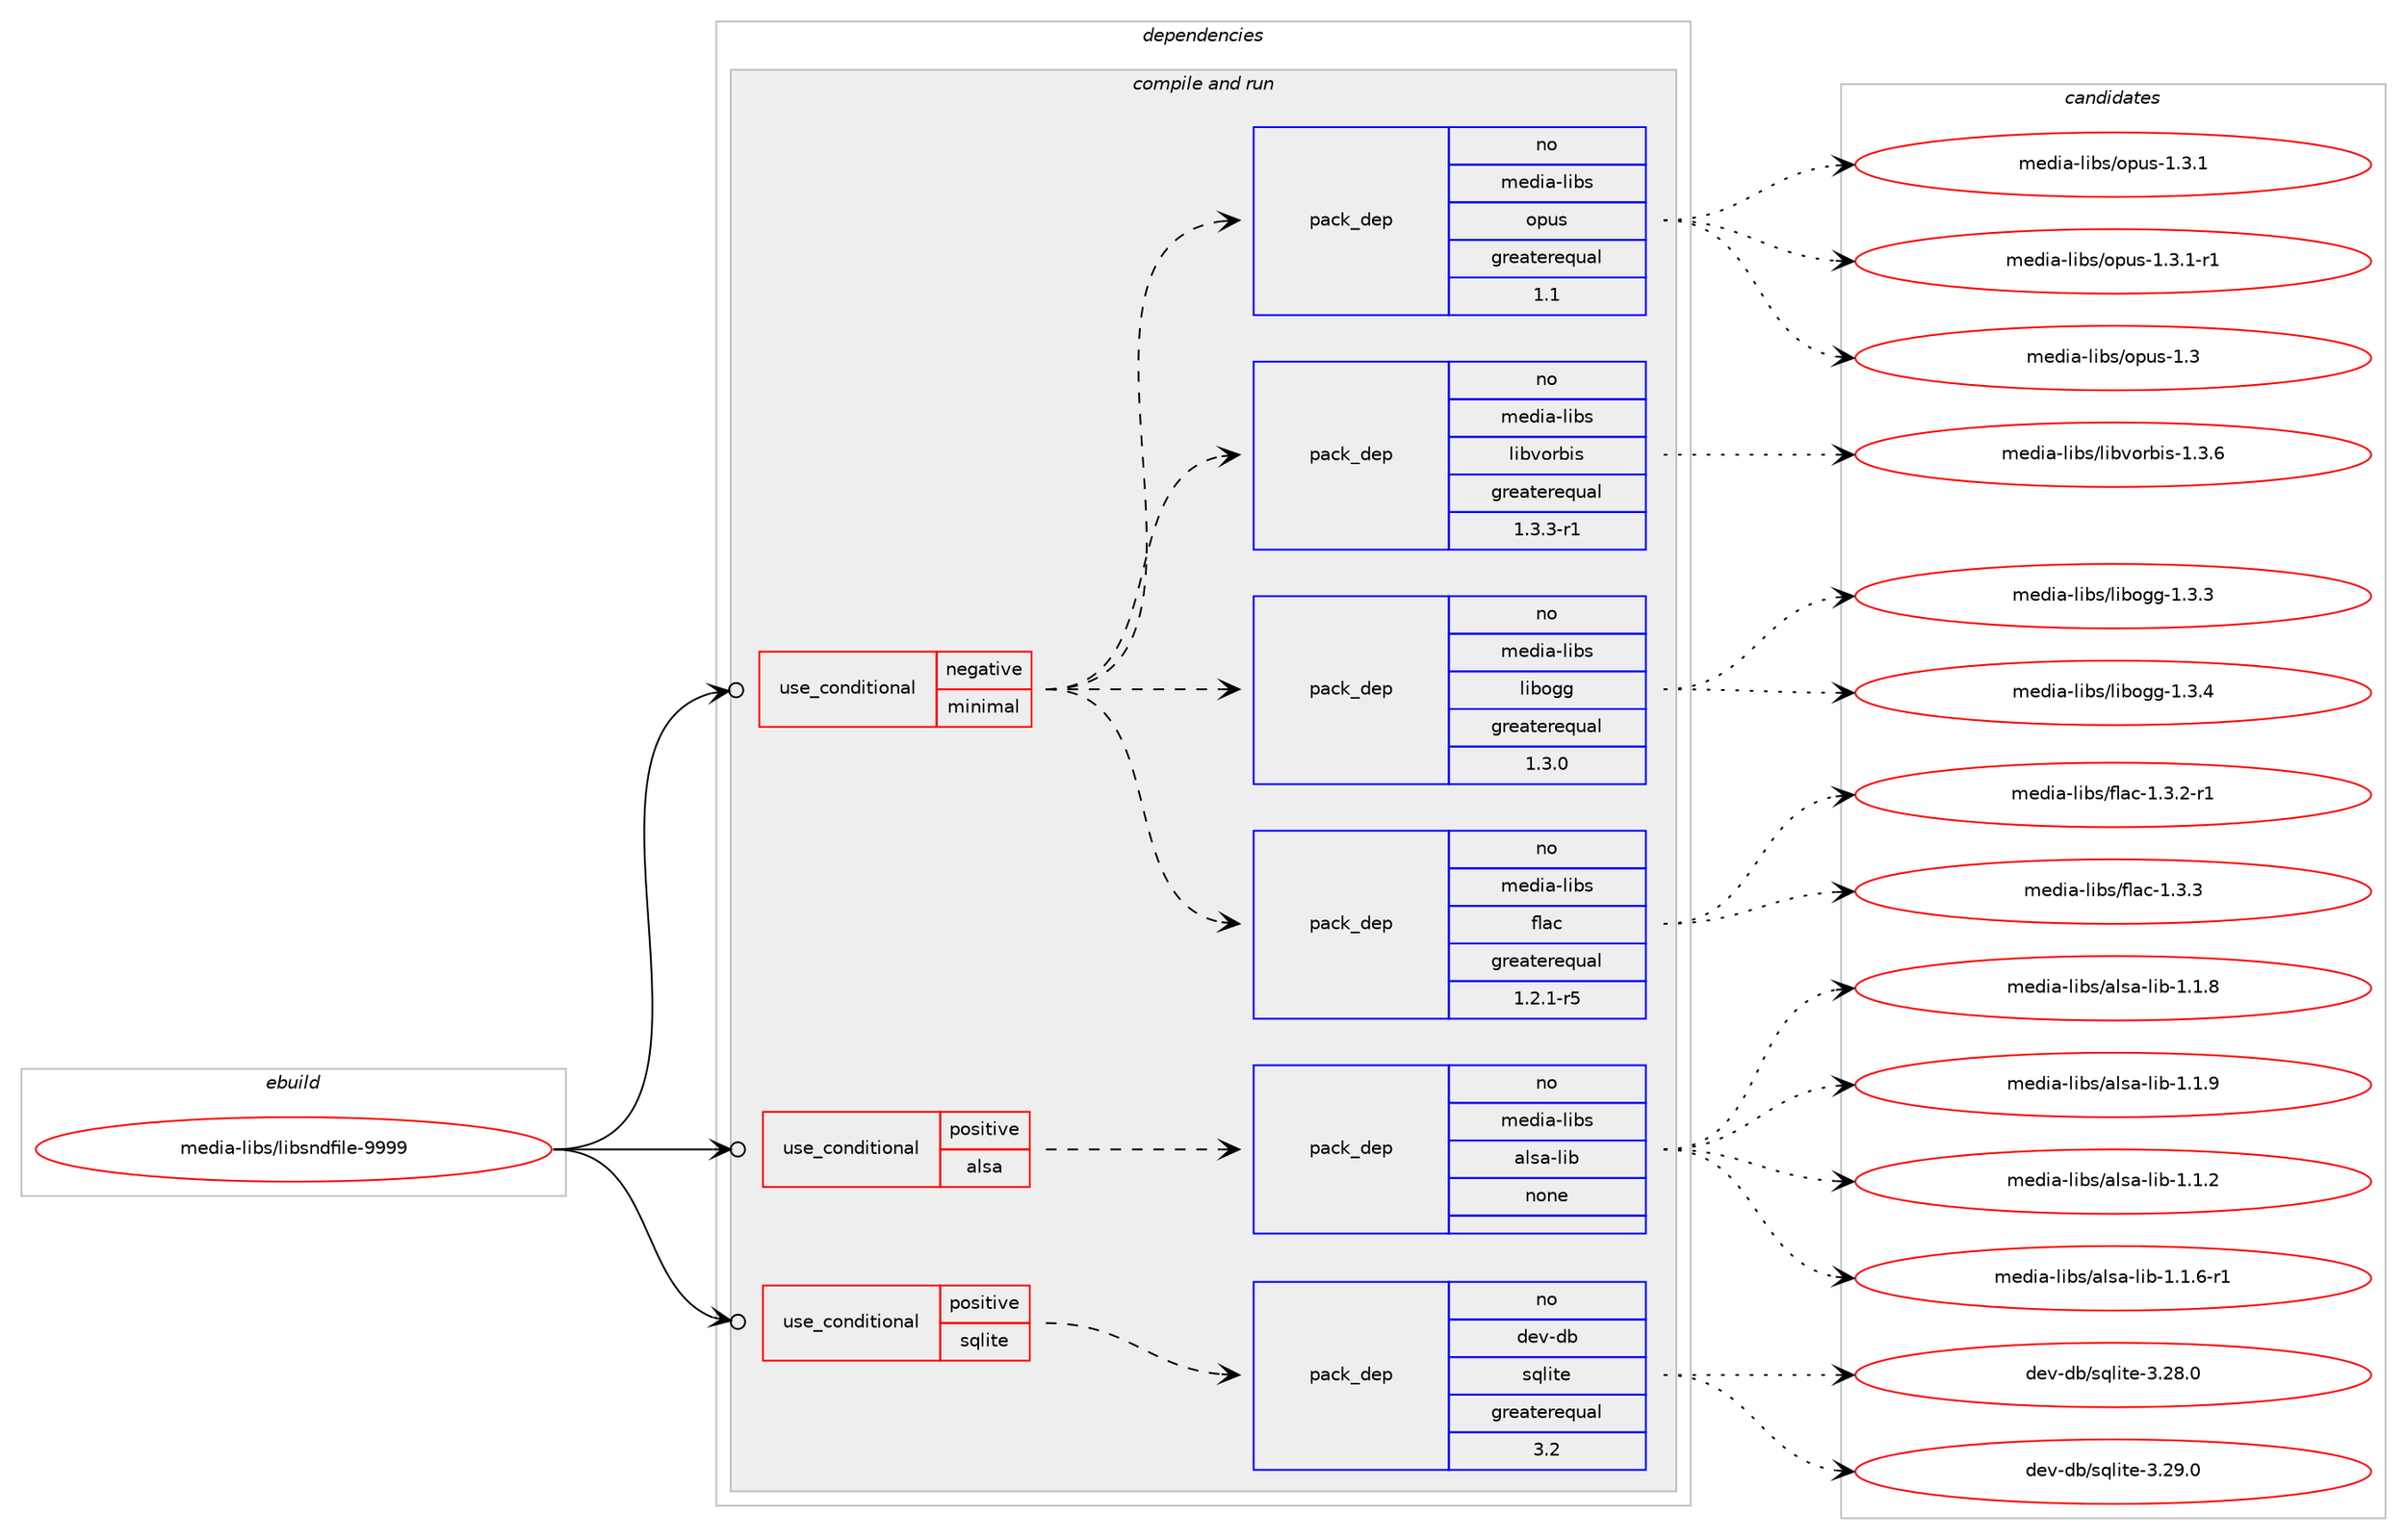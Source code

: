 digraph prolog {

# *************
# Graph options
# *************

newrank=true;
concentrate=true;
compound=true;
graph [rankdir=LR,fontname=Helvetica,fontsize=10,ranksep=1.5];#, ranksep=2.5, nodesep=0.2];
edge  [arrowhead=vee];
node  [fontname=Helvetica,fontsize=10];

# **********
# The ebuild
# **********

subgraph cluster_leftcol {
color=gray;
rank=same;
label=<<i>ebuild</i>>;
id [label="media-libs/libsndfile-9999", color=red, width=4, href="../media-libs/libsndfile-9999.svg"];
}

# ****************
# The dependencies
# ****************

subgraph cluster_midcol {
color=gray;
label=<<i>dependencies</i>>;
subgraph cluster_compile {
fillcolor="#eeeeee";
style=filled;
label=<<i>compile</i>>;
}
subgraph cluster_compileandrun {
fillcolor="#eeeeee";
style=filled;
label=<<i>compile and run</i>>;
subgraph cond191828 {
dependency788776 [label=<<TABLE BORDER="0" CELLBORDER="1" CELLSPACING="0" CELLPADDING="4"><TR><TD ROWSPAN="3" CELLPADDING="10">use_conditional</TD></TR><TR><TD>negative</TD></TR><TR><TD>minimal</TD></TR></TABLE>>, shape=none, color=red];
subgraph pack583205 {
dependency788777 [label=<<TABLE BORDER="0" CELLBORDER="1" CELLSPACING="0" CELLPADDING="4" WIDTH="220"><TR><TD ROWSPAN="6" CELLPADDING="30">pack_dep</TD></TR><TR><TD WIDTH="110">no</TD></TR><TR><TD>media-libs</TD></TR><TR><TD>flac</TD></TR><TR><TD>greaterequal</TD></TR><TR><TD>1.2.1-r5</TD></TR></TABLE>>, shape=none, color=blue];
}
dependency788776:e -> dependency788777:w [weight=20,style="dashed",arrowhead="vee"];
subgraph pack583206 {
dependency788778 [label=<<TABLE BORDER="0" CELLBORDER="1" CELLSPACING="0" CELLPADDING="4" WIDTH="220"><TR><TD ROWSPAN="6" CELLPADDING="30">pack_dep</TD></TR><TR><TD WIDTH="110">no</TD></TR><TR><TD>media-libs</TD></TR><TR><TD>libogg</TD></TR><TR><TD>greaterequal</TD></TR><TR><TD>1.3.0</TD></TR></TABLE>>, shape=none, color=blue];
}
dependency788776:e -> dependency788778:w [weight=20,style="dashed",arrowhead="vee"];
subgraph pack583207 {
dependency788779 [label=<<TABLE BORDER="0" CELLBORDER="1" CELLSPACING="0" CELLPADDING="4" WIDTH="220"><TR><TD ROWSPAN="6" CELLPADDING="30">pack_dep</TD></TR><TR><TD WIDTH="110">no</TD></TR><TR><TD>media-libs</TD></TR><TR><TD>libvorbis</TD></TR><TR><TD>greaterequal</TD></TR><TR><TD>1.3.3-r1</TD></TR></TABLE>>, shape=none, color=blue];
}
dependency788776:e -> dependency788779:w [weight=20,style="dashed",arrowhead="vee"];
subgraph pack583208 {
dependency788780 [label=<<TABLE BORDER="0" CELLBORDER="1" CELLSPACING="0" CELLPADDING="4" WIDTH="220"><TR><TD ROWSPAN="6" CELLPADDING="30">pack_dep</TD></TR><TR><TD WIDTH="110">no</TD></TR><TR><TD>media-libs</TD></TR><TR><TD>opus</TD></TR><TR><TD>greaterequal</TD></TR><TR><TD>1.1</TD></TR></TABLE>>, shape=none, color=blue];
}
dependency788776:e -> dependency788780:w [weight=20,style="dashed",arrowhead="vee"];
}
id:e -> dependency788776:w [weight=20,style="solid",arrowhead="odotvee"];
subgraph cond191829 {
dependency788781 [label=<<TABLE BORDER="0" CELLBORDER="1" CELLSPACING="0" CELLPADDING="4"><TR><TD ROWSPAN="3" CELLPADDING="10">use_conditional</TD></TR><TR><TD>positive</TD></TR><TR><TD>alsa</TD></TR></TABLE>>, shape=none, color=red];
subgraph pack583209 {
dependency788782 [label=<<TABLE BORDER="0" CELLBORDER="1" CELLSPACING="0" CELLPADDING="4" WIDTH="220"><TR><TD ROWSPAN="6" CELLPADDING="30">pack_dep</TD></TR><TR><TD WIDTH="110">no</TD></TR><TR><TD>media-libs</TD></TR><TR><TD>alsa-lib</TD></TR><TR><TD>none</TD></TR><TR><TD></TD></TR></TABLE>>, shape=none, color=blue];
}
dependency788781:e -> dependency788782:w [weight=20,style="dashed",arrowhead="vee"];
}
id:e -> dependency788781:w [weight=20,style="solid",arrowhead="odotvee"];
subgraph cond191830 {
dependency788783 [label=<<TABLE BORDER="0" CELLBORDER="1" CELLSPACING="0" CELLPADDING="4"><TR><TD ROWSPAN="3" CELLPADDING="10">use_conditional</TD></TR><TR><TD>positive</TD></TR><TR><TD>sqlite</TD></TR></TABLE>>, shape=none, color=red];
subgraph pack583210 {
dependency788784 [label=<<TABLE BORDER="0" CELLBORDER="1" CELLSPACING="0" CELLPADDING="4" WIDTH="220"><TR><TD ROWSPAN="6" CELLPADDING="30">pack_dep</TD></TR><TR><TD WIDTH="110">no</TD></TR><TR><TD>dev-db</TD></TR><TR><TD>sqlite</TD></TR><TR><TD>greaterequal</TD></TR><TR><TD>3.2</TD></TR></TABLE>>, shape=none, color=blue];
}
dependency788783:e -> dependency788784:w [weight=20,style="dashed",arrowhead="vee"];
}
id:e -> dependency788783:w [weight=20,style="solid",arrowhead="odotvee"];
}
subgraph cluster_run {
fillcolor="#eeeeee";
style=filled;
label=<<i>run</i>>;
}
}

# **************
# The candidates
# **************

subgraph cluster_choices {
rank=same;
color=gray;
label=<<i>candidates</i>>;

subgraph choice583205 {
color=black;
nodesep=1;
choice1091011001059745108105981154710210897994549465146504511449 [label="media-libs/flac-1.3.2-r1", color=red, width=4,href="../media-libs/flac-1.3.2-r1.svg"];
choice109101100105974510810598115471021089799454946514651 [label="media-libs/flac-1.3.3", color=red, width=4,href="../media-libs/flac-1.3.3.svg"];
dependency788777:e -> choice1091011001059745108105981154710210897994549465146504511449:w [style=dotted,weight="100"];
dependency788777:e -> choice109101100105974510810598115471021089799454946514651:w [style=dotted,weight="100"];
}
subgraph choice583206 {
color=black;
nodesep=1;
choice1091011001059745108105981154710810598111103103454946514651 [label="media-libs/libogg-1.3.3", color=red, width=4,href="../media-libs/libogg-1.3.3.svg"];
choice1091011001059745108105981154710810598111103103454946514652 [label="media-libs/libogg-1.3.4", color=red, width=4,href="../media-libs/libogg-1.3.4.svg"];
dependency788778:e -> choice1091011001059745108105981154710810598111103103454946514651:w [style=dotted,weight="100"];
dependency788778:e -> choice1091011001059745108105981154710810598111103103454946514652:w [style=dotted,weight="100"];
}
subgraph choice583207 {
color=black;
nodesep=1;
choice109101100105974510810598115471081059811811111498105115454946514654 [label="media-libs/libvorbis-1.3.6", color=red, width=4,href="../media-libs/libvorbis-1.3.6.svg"];
dependency788779:e -> choice109101100105974510810598115471081059811811111498105115454946514654:w [style=dotted,weight="100"];
}
subgraph choice583208 {
color=black;
nodesep=1;
choice1091011001059745108105981154711111211711545494651 [label="media-libs/opus-1.3", color=red, width=4,href="../media-libs/opus-1.3.svg"];
choice10910110010597451081059811547111112117115454946514649 [label="media-libs/opus-1.3.1", color=red, width=4,href="../media-libs/opus-1.3.1.svg"];
choice109101100105974510810598115471111121171154549465146494511449 [label="media-libs/opus-1.3.1-r1", color=red, width=4,href="../media-libs/opus-1.3.1-r1.svg"];
dependency788780:e -> choice1091011001059745108105981154711111211711545494651:w [style=dotted,weight="100"];
dependency788780:e -> choice10910110010597451081059811547111112117115454946514649:w [style=dotted,weight="100"];
dependency788780:e -> choice109101100105974510810598115471111121171154549465146494511449:w [style=dotted,weight="100"];
}
subgraph choice583209 {
color=black;
nodesep=1;
choice1091011001059745108105981154797108115974510810598454946494650 [label="media-libs/alsa-lib-1.1.2", color=red, width=4,href="../media-libs/alsa-lib-1.1.2.svg"];
choice10910110010597451081059811547971081159745108105984549464946544511449 [label="media-libs/alsa-lib-1.1.6-r1", color=red, width=4,href="../media-libs/alsa-lib-1.1.6-r1.svg"];
choice1091011001059745108105981154797108115974510810598454946494656 [label="media-libs/alsa-lib-1.1.8", color=red, width=4,href="../media-libs/alsa-lib-1.1.8.svg"];
choice1091011001059745108105981154797108115974510810598454946494657 [label="media-libs/alsa-lib-1.1.9", color=red, width=4,href="../media-libs/alsa-lib-1.1.9.svg"];
dependency788782:e -> choice1091011001059745108105981154797108115974510810598454946494650:w [style=dotted,weight="100"];
dependency788782:e -> choice10910110010597451081059811547971081159745108105984549464946544511449:w [style=dotted,weight="100"];
dependency788782:e -> choice1091011001059745108105981154797108115974510810598454946494656:w [style=dotted,weight="100"];
dependency788782:e -> choice1091011001059745108105981154797108115974510810598454946494657:w [style=dotted,weight="100"];
}
subgraph choice583210 {
color=black;
nodesep=1;
choice10010111845100984711511310810511610145514650564648 [label="dev-db/sqlite-3.28.0", color=red, width=4,href="../dev-db/sqlite-3.28.0.svg"];
choice10010111845100984711511310810511610145514650574648 [label="dev-db/sqlite-3.29.0", color=red, width=4,href="../dev-db/sqlite-3.29.0.svg"];
dependency788784:e -> choice10010111845100984711511310810511610145514650564648:w [style=dotted,weight="100"];
dependency788784:e -> choice10010111845100984711511310810511610145514650574648:w [style=dotted,weight="100"];
}
}

}
